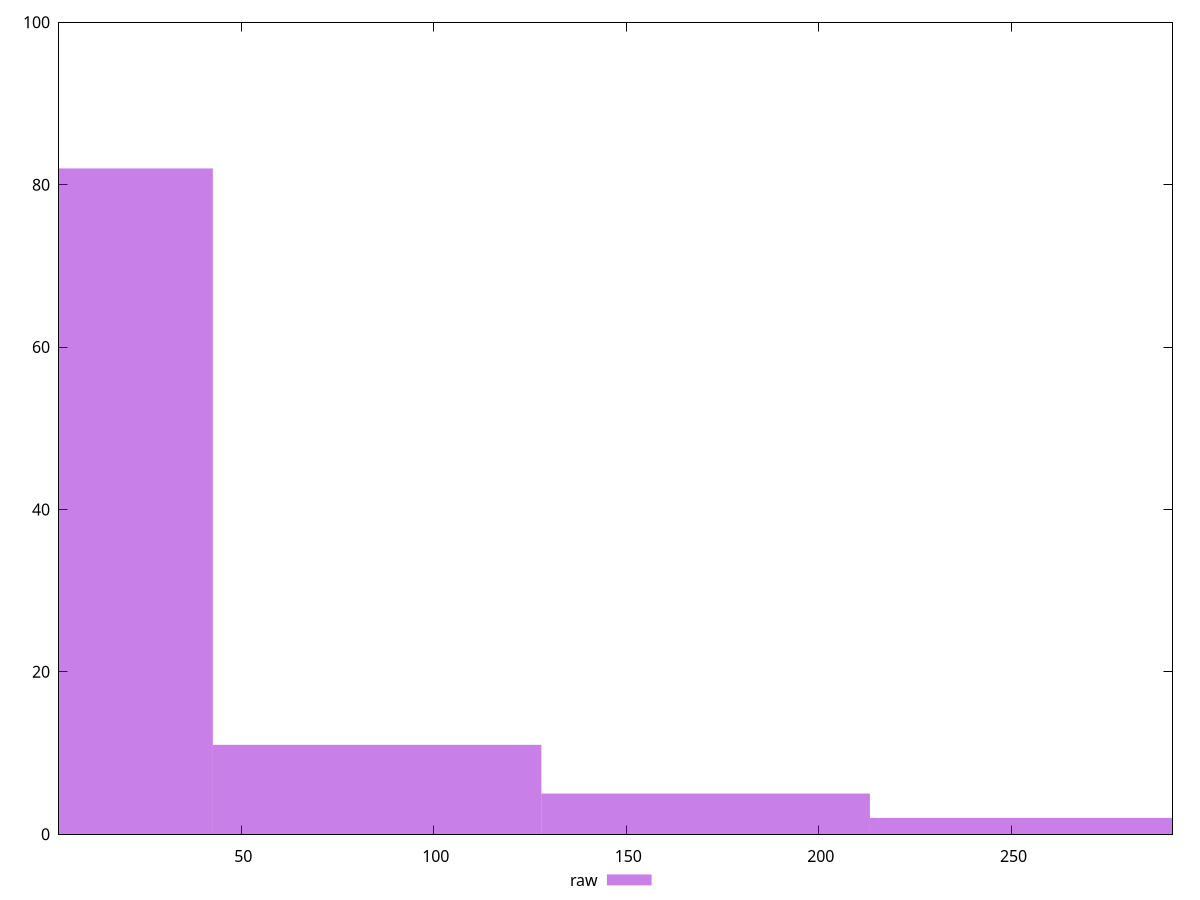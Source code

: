 reset

$raw <<EOF
170.61062606049504 5
0 82
85.30531303024752 11
255.91593909074254 2
EOF

set key outside below
set boxwidth 85.30531303024752
set xrange [2.7009999999999996:291.83299999999997]
set yrange [0:100]
set trange [0:100]
set style fill transparent solid 0.5 noborder
set terminal svg size 640, 490 enhanced background rgb 'white'
set output "report_00013_2021-02-09T12-04-24.940Z/server-response-time/samples/pages+cached+noadtech+nomedia/raw/histogram.svg"

plot $raw title "raw" with boxes

reset
